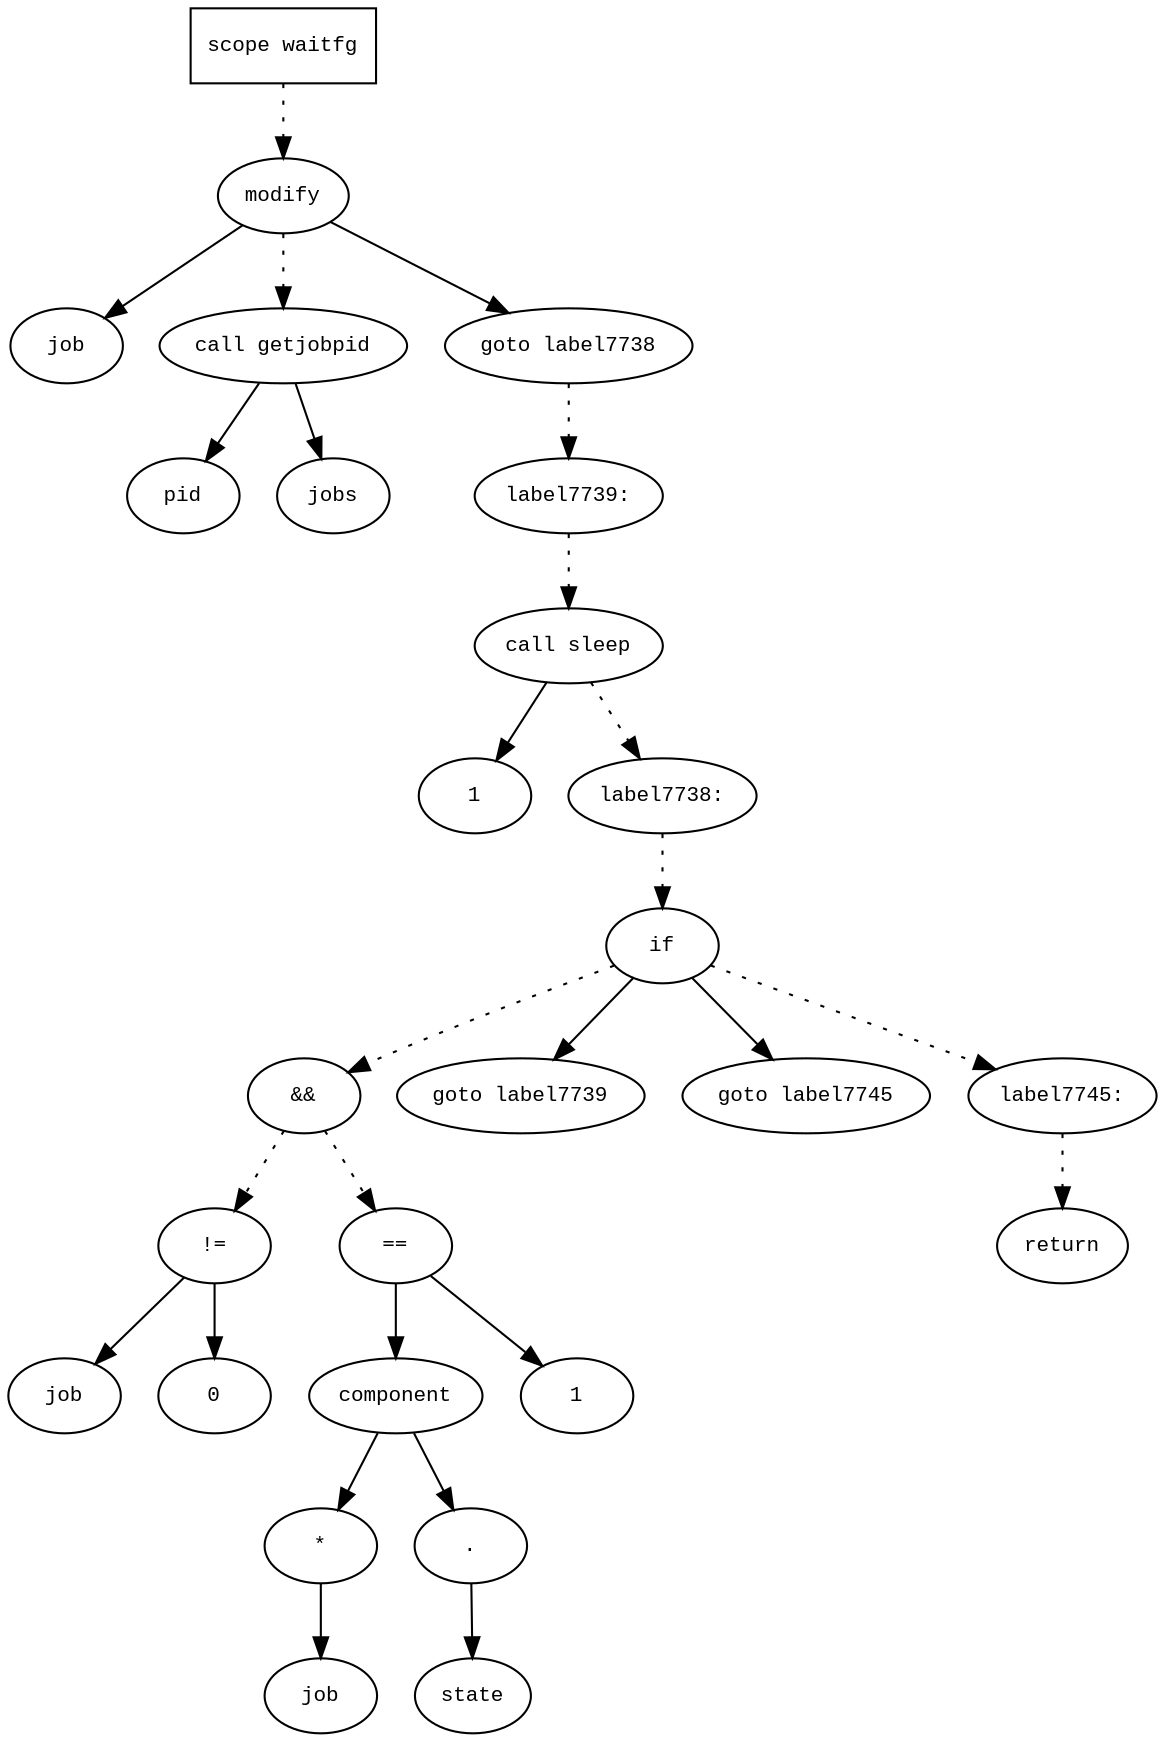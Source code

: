digraph AST {
  graph [fontname="Times New Roman",fontsize=10];
  node  [fontname="Courier New",fontsize=10];
  edge  [fontname="Times New Roman",fontsize=10];

  node1 [label="scope waitfg",shape=box];
  node2 [label="modify",shape=ellipse];
  node3 [label="job",shape=ellipse];
  node2 -> node3;
  node4 [label="call getjobpid",shape=ellipse];
  node5 [label="pid",shape=ellipse];
  node4 -> node5;
  node6 [label="jobs",shape=ellipse];
  node4 -> node6;
  node2 -> node4 [style=dotted];
  node1 -> node2 [style=dotted];
  node7 [label="goto label7738",shape=ellipse];
  node2 -> node7;
  node8 [label="label7739:",shape=ellipse];
  node7 -> node8 [style=dotted];
  node9 [label="call sleep",shape=ellipse];
  node10 [label="1",shape=ellipse];
  node9 -> node10;
  node8 -> node9 [style=dotted];
  node11 [label="label7738:",shape=ellipse];
  node9 -> node11 [style=dotted];
  node12 [label="if",shape=ellipse];
  node11 -> node12 [style=dotted];
  node13 [label="&&",shape=ellipse];
  node14 [label="!=",shape=ellipse];
  node15 [label="job",shape=ellipse];
  node14 -> node15;
  node16 [label="0",shape=ellipse];
  node14 -> node16;
  node13 -> node14 [style=dotted];
  node17 [label="==",shape=ellipse];
  node18 [label="component",shape=ellipse];
  node17 -> node18;
  node19 [label="*",shape=ellipse];
  node20 [label="job",shape=ellipse];
  node19 -> node20;
  node18 -> node19;
  node21 [label=".",shape=ellipse];
  node18 -> node21;
  node22 [label="state",shape=ellipse];
  node21 -> node22;
  node23 [label="1",shape=ellipse];
  node17 -> node23;
  node13 -> node17 [style=dotted];
  node12 -> node13 [style=dotted];
  node24 [label="goto label7739",shape=ellipse];
  node12 -> node24;
  node25 [label="goto label7745",shape=ellipse];
  node12 -> node25;
  node26 [label="label7745:",shape=ellipse];
  node12 -> node26 [style=dotted];
  node27 [label="return",shape=ellipse];
  node26 -> node27 [style=dotted];
} 